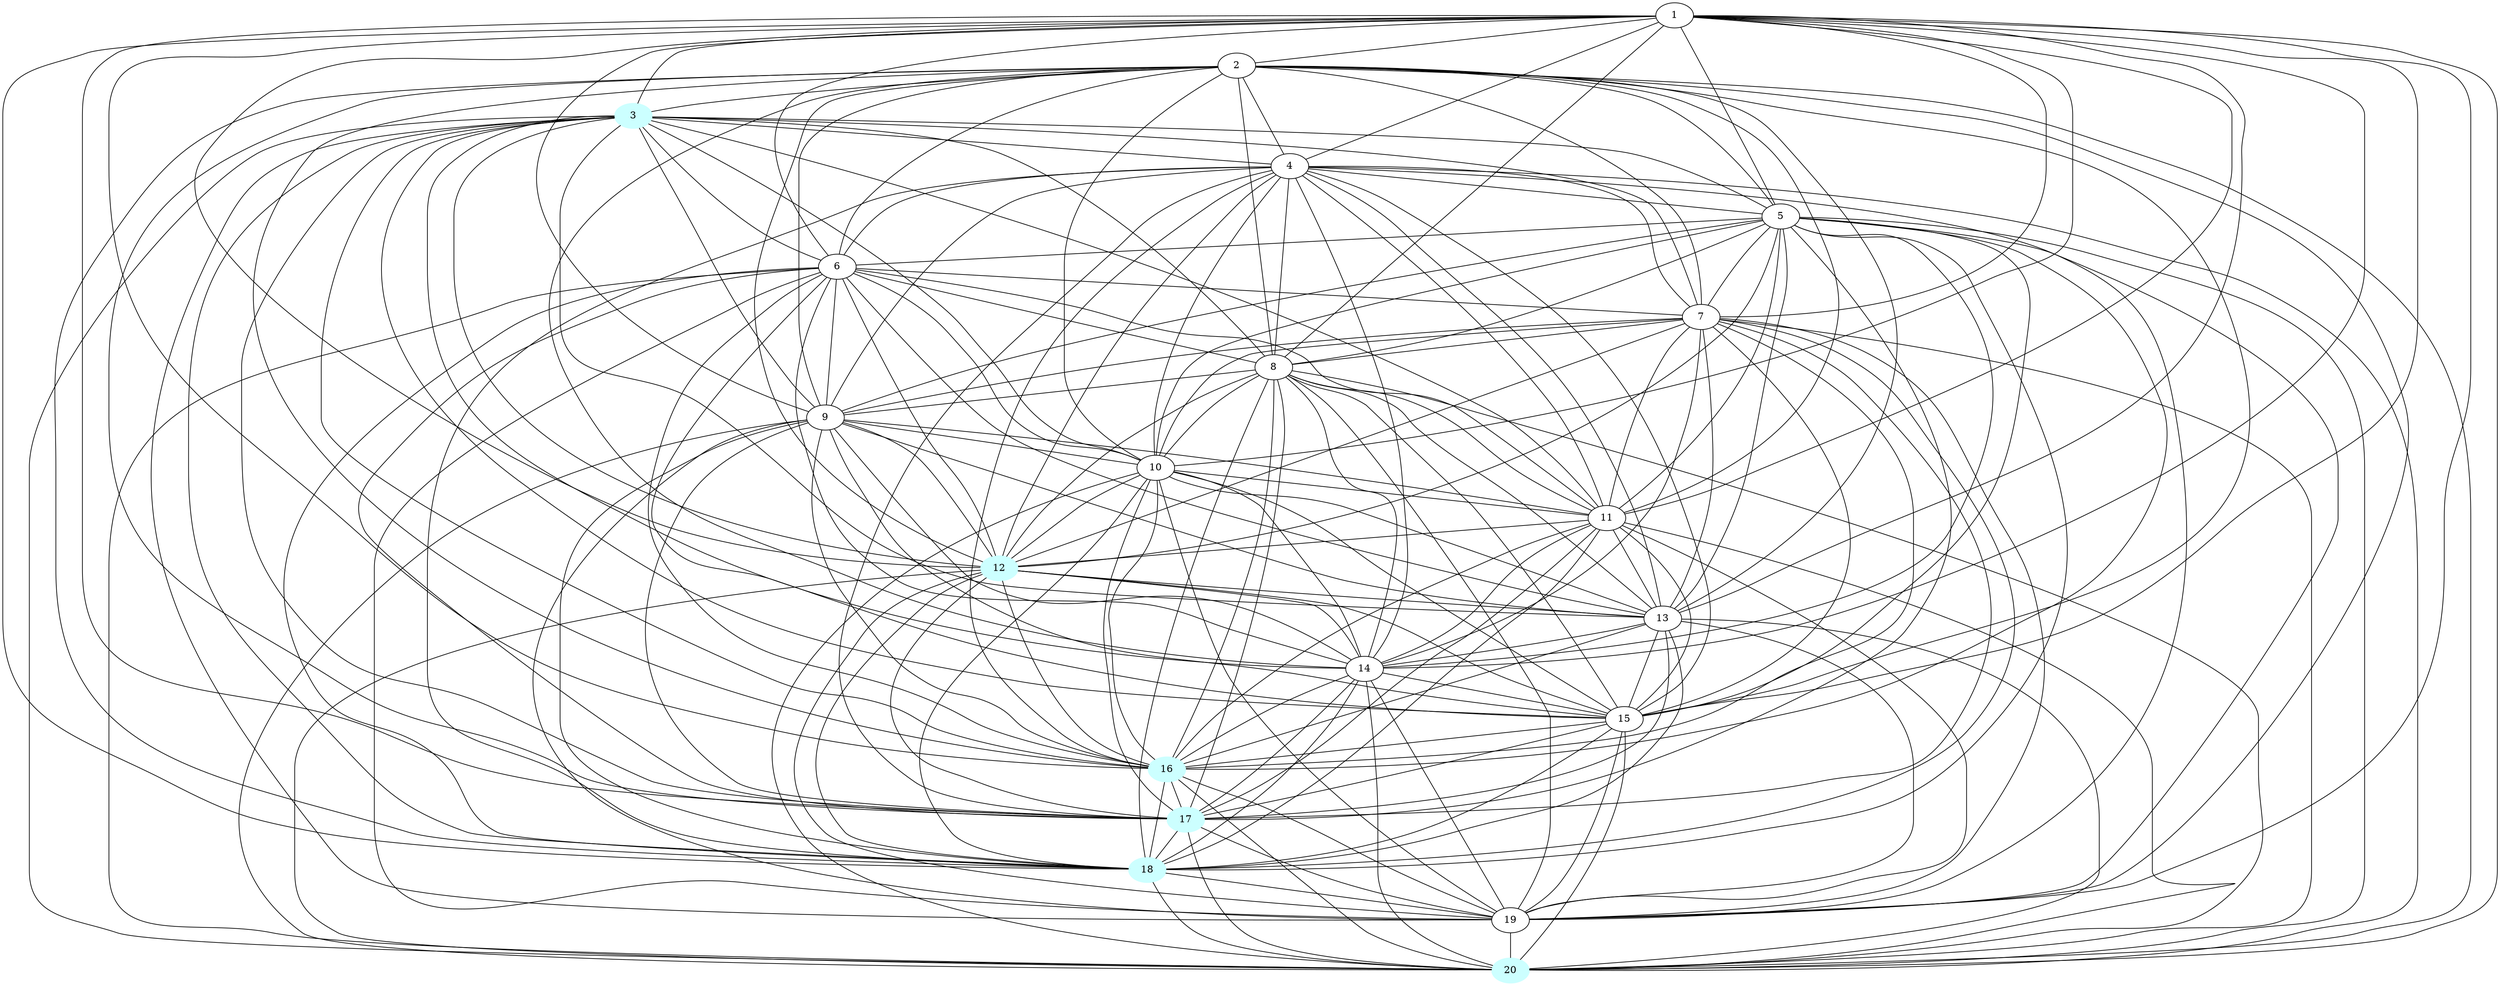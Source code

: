 graph G {
    3 [style=filled, color="#CCFFFF"];
    12 [style=filled, color="#CCFFFF"];
    16 [style=filled, color="#CCFFFF"];
    17 [style=filled, color="#CCFFFF"];
    18 [style=filled, color="#CCFFFF"];
    20 [style=filled, color="#CCFFFF"];
    1 -- 2 [len= 4]
    1 -- 3 [len= 4]
    1 -- 4 [len= 3]
    1 -- 5 [len= 4]
    1 -- 6 [len= 3]
    1 -- 7 [len= 3]
    1 -- 8 [len= 5]
    1 -- 9 [len= 4]
    1 -- 10 [len= 4]
    1 -- 11 [len= 4]
    1 -- 12 [len= 3]
    1 -- 13 [len= 4]
    1 -- 14 [len= 4]
    1 -- 15 [len= 4]
    1 -- 16 [len= 4]
    1 -- 17 [len= 3]
    1 -- 18 [len= 3]
    1 -- 19 [len= 3]
    1 -- 20 [len= 3]
    2 -- 3 [len= 4]
    2 -- 4 [len= 4]
    2 -- 5 [len= 4]
    2 -- 6 [len= 4]
    2 -- 7 [len= 4]
    2 -- 8 [len= 3]
    2 -- 9 [len= 3]
    2 -- 10 [len= 4]
    2 -- 11 [len= 4]
    2 -- 12 [len= 3]
    2 -- 13 [len= 4]
    2 -- 14 [len= 4]
    2 -- 15 [len= 3]
    2 -- 16 [len= 4]
    2 -- 17 [len= 3]
    2 -- 18 [len= 3]
    2 -- 19 [len= 4]
    2 -- 20 [len= 3]
    3 -- 4 [len= 4]
    3 -- 5 [len= 5]
    3 -- 6 [len= 5]
    3 -- 7 [len= 4]
    3 -- 8 [len= 5]
    3 -- 9 [len= 3]
    3 -- 10 [len= 4]
    3 -- 11 [len= 4]
    3 -- 12 [len= 3]
    3 -- 13 [len= 3]
    3 -- 14 [len= 5]
    3 -- 15 [len= 4]
    3 -- 16 [len= 3]
    3 -- 17 [len= 4]
    3 -- 18 [len= 3]
    3 -- 19 [len= 4]
    3 -- 20 [len= 3]
    4 -- 5 [len= 3]
    4 -- 6 [len= 3]
    4 -- 7 [len= 4]
    4 -- 8 [len= 5]
    4 -- 9 [len= 4]
    4 -- 10 [len= 4]
    4 -- 11 [len= 4]
    4 -- 12 [len= 3]
    4 -- 13 [len= 4]
    4 -- 14 [len= 3]
    4 -- 15 [len= 4]
    4 -- 16 [len= 4]
    4 -- 17 [len= 3]
    4 -- 18 [len= 4]
    4 -- 19 [len= 4]
    4 -- 20 [len= 3]
    5 -- 6 [len= 3]
    5 -- 7 [len= 4]
    5 -- 8 [len= 5]
    5 -- 9 [len= 5]
    5 -- 10 [len= 4]
    5 -- 11 [len= 3]
    5 -- 12 [len= 4]
    5 -- 13 [len= 5]
    5 -- 14 [len= 3]
    5 -- 15 [len= 4]
    5 -- 16 [len= 4]
    5 -- 17 [len= 4]
    5 -- 18 [len= 4]
    5 -- 19 [len= 5]
    5 -- 20 [len= 3]
    6 -- 7 [len= 4]
    6 -- 8 [len= 5]
    6 -- 9 [len= 5]
    6 -- 10 [len= 5]
    6 -- 11 [len= 4]
    6 -- 12 [len= 4]
    6 -- 13 [len= 5]
    6 -- 14 [len= 3]
    6 -- 15 [len= 4]
    6 -- 16 [len= 4]
    6 -- 17 [len= 4]
    6 -- 18 [len= 4]
    6 -- 19 [len= 4]
    6 -- 20 [len= 4]
    7 -- 8 [len= 5]
    7 -- 9 [len= 4]
    7 -- 10 [len= 4]
    7 -- 11 [len= 4]
    7 -- 12 [len= 3]
    7 -- 13 [len= 4]
    7 -- 14 [len= 4]
    7 -- 15 [len= 4]
    7 -- 16 [len= 3]
    7 -- 17 [len= 4]
    7 -- 18 [len= 4]
    7 -- 19 [len= 3]
    7 -- 20 [len= 4]
    8 -- 9 [len= 5]
    8 -- 10 [len= 5]
    8 -- 11 [len= 5]
    8 -- 12 [len= 4]
    8 -- 13 [len= 5]
    8 -- 14 [len= 5]
    8 -- 15 [len= 4]
    8 -- 16 [len= 5]
    8 -- 17 [len= 3]
    8 -- 18 [len= 4]
    8 -- 19 [len= 5]
    8 -- 20 [len= 3]
    9 -- 10 [len= 4]
    9 -- 11 [len= 4]
    9 -- 12 [len= 4]
    9 -- 13 [len= 4]
    9 -- 14 [len= 5]
    9 -- 15 [len= 3]
    9 -- 16 [len= 3]
    9 -- 17 [len= 4]
    9 -- 18 [len= 3]
    9 -- 19 [len= 4]
    9 -- 20 [len= 4]
    10 -- 11 [len= 3]
    10 -- 12 [len= 3]
    10 -- 13 [len= 4]
    10 -- 14 [len= 4]
    10 -- 15 [len= 3]
    10 -- 16 [len= 4]
    10 -- 17 [len= 4]
    10 -- 18 [len= 3]
    10 -- 19 [len= 4]
    10 -- 20 [len= 3]
    11 -- 12 [len= 4]
    11 -- 13 [len= 4]
    11 -- 14 [len= 3]
    11 -- 15 [len= 4]
    11 -- 16 [len= 4]
    11 -- 17 [len= 4]
    11 -- 18 [len= 3]
    11 -- 19 [len= 4]
    11 -- 20 [len= 4]
    12 -- 13 [len= 4]
    12 -- 14 [len= 4]
    12 -- 15 [len= 3]
    12 -- 16 [len= 3]
    12 -- 17 [len= 3]
    12 -- 18 [len= 3]
    12 -- 19 [len= 3]
    12 -- 20 [len= 3]
    13 -- 14 [len= 5]
    13 -- 15 [len= 3]
    13 -- 16 [len= 3]
    13 -- 17 [len= 3]
    13 -- 18 [len= 3]
    13 -- 19 [len= 4]
    13 -- 20 [len= 4]
    14 -- 15 [len= 4]
    14 -- 16 [len= 4]
    14 -- 17 [len= 4]
    14 -- 18 [len= 4]
    14 -- 19 [len= 5]
    14 -- 20 [len= 4]
    15 -- 16 [len= 3]
    15 -- 17 [len= 3]
    15 -- 18 [len= 3]
    15 -- 19 [len= 3]
    15 -- 20 [len= 3]
    16 -- 17 [len= 3]
    16 -- 18 [len= 3]
    16 -- 19 [len= 4]
    16 -- 20 [len= 3]
    17 -- 18 [len= 3]
    17 -- 19 [len= 4]
    17 -- 20 [len= 3]
    18 -- 19 [len= 3]
    18 -- 20 [len= 3]
    19 -- 20 [len= 4]
}
